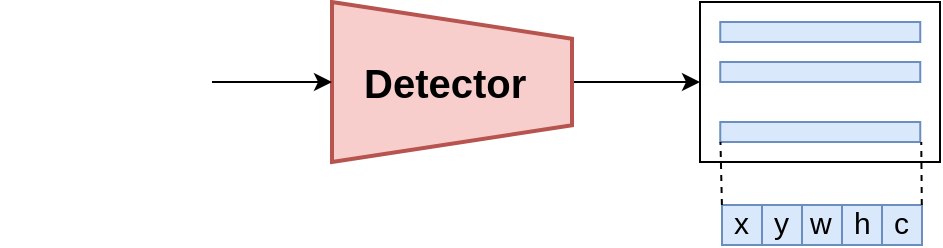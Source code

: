 <mxfile pages="1" version="11.2.9" type="device"><diagram id="EP0LmOqGoFLfAbNpIwJD" name="Page-1"><mxGraphModel dx="1355" dy="774" grid="1" gridSize="10" guides="1" tooltips="1" connect="1" arrows="1" fold="1" page="1" pageScale="1" pageWidth="827" pageHeight="1169" math="0" shadow="0"><root><mxCell id="0"/><mxCell id="1" parent="0"/><mxCell id="fs6s_gI9g1QdYTXke8Pr-12" value="" style="rounded=0;whiteSpace=wrap;html=1;" parent="1" vertex="1"><mxGeometry x="490" y="300" width="120" height="80" as="geometry"/></mxCell><mxCell id="fs6s_gI9g1QdYTXke8Pr-1" value="" style="shape=image;verticalLabelPosition=bottom;labelBackgroundColor=#ffffff;verticalAlign=top;aspect=fixed;imageAspect=0;image=https://ichef.bbci.co.uk/news/912/cpsprodpb/1272C/production/_104146557_newemoji.jpg;" parent="1" vertex="1"><mxGeometry x="140" y="310" width="106" height="60" as="geometry"/></mxCell><mxCell id="fs6s_gI9g1QdYTXke8Pr-13" style="edgeStyle=segmentEdgeStyle;orthogonalLoop=1;jettySize=auto;html=1;exitX=0.5;exitY=1;exitDx=0;exitDy=0;entryX=0;entryY=0.5;entryDx=0;entryDy=0;" parent="1" source="fs6s_gI9g1QdYTXke8Pr-2" target="fs6s_gI9g1QdYTXke8Pr-12" edge="1"><mxGeometry relative="1" as="geometry"/></mxCell><mxCell id="fs6s_gI9g1QdYTXke8Pr-2" value="" style="verticalLabelPosition=bottom;verticalAlign=top;html=1;strokeWidth=2;shape=trapezoid;perimeter=trapezoidPerimeter;whiteSpace=wrap;size=0.23;arcSize=10;flipV=1;rotation=-90;fillColor=#f8cecc;strokeColor=#b85450;" parent="1" vertex="1"><mxGeometry x="326" y="280" width="80" height="120" as="geometry"/></mxCell><mxCell id="fs6s_gI9g1QdYTXke8Pr-3" value="&lt;b&gt;&lt;font style=&quot;font-size: 20px&quot;&gt;Detector&lt;/font&gt;&lt;/b&gt;" style="text;html=1;resizable=0;points=[];autosize=1;align=left;verticalAlign=top;spacingTop=-4;" parent="1" vertex="1"><mxGeometry x="320" y="326" width="100" height="20" as="geometry"/></mxCell><mxCell id="fs6s_gI9g1QdYTXke8Pr-5" style="edgeStyle=segmentEdgeStyle;orthogonalLoop=1;jettySize=auto;html=1;exitX=1;exitY=0.5;exitDx=0;exitDy=0;entryX=0.5;entryY=0;entryDx=0;entryDy=0;" parent="1" source="fs6s_gI9g1QdYTXke8Pr-1" target="fs6s_gI9g1QdYTXke8Pr-2" edge="1"><mxGeometry relative="1" as="geometry"><mxPoint x="473" y="419" as="sourcePoint"/><mxPoint x="536" y="419" as="targetPoint"/></mxGeometry></mxCell><mxCell id="fs6s_gI9g1QdYTXke8Pr-6" value="" style="rounded=0;whiteSpace=wrap;html=1;fillColor=#dae8fc;strokeColor=#6c8ebf;" parent="1" vertex="1"><mxGeometry x="500.129" y="310" width="100" height="10" as="geometry"/></mxCell><mxCell id="fs6s_gI9g1QdYTXke8Pr-9" value="" style="rounded=0;whiteSpace=wrap;html=1;fillColor=#dae8fc;strokeColor=#6c8ebf;" parent="1" vertex="1"><mxGeometry x="500.129" y="330" width="100" height="10" as="geometry"/></mxCell><mxCell id="fs6s_gI9g1QdYTXke8Pr-10" value="" style="rounded=0;whiteSpace=wrap;html=1;fillColor=#dae8fc;strokeColor=#6c8ebf;" parent="1" vertex="1"><mxGeometry x="500.129" y="360" width="100" height="10" as="geometry"/></mxCell><mxCell id="fs6s_gI9g1QdYTXke8Pr-19" value="" style="rounded=0;whiteSpace=wrap;html=1;fillColor=#dae8fc;strokeColor=#6c8ebf;" parent="1" vertex="1"><mxGeometry x="561" y="401.5" width="20" height="20" as="geometry"/></mxCell><mxCell id="fs6s_gI9g1QdYTXke8Pr-21" value="" style="rounded=0;whiteSpace=wrap;html=1;fillColor=#dae8fc;strokeColor=#6c8ebf;" parent="1" vertex="1"><mxGeometry x="581" y="401.5" width="20" height="20" as="geometry"/></mxCell><mxCell id="fs6s_gI9g1QdYTXke8Pr-22" value="&lt;font style=&quot;font-size: 15px&quot;&gt;c&lt;/font&gt;" style="text;html=1;resizable=0;points=[];autosize=1;align=left;verticalAlign=top;spacingTop=-4;" parent="1" vertex="1"><mxGeometry x="585" y="399" width="20" height="20" as="geometry"/></mxCell><mxCell id="fs6s_gI9g1QdYTXke8Pr-25" value="" style="rounded=0;whiteSpace=wrap;html=1;fillColor=#dae8fc;strokeColor=#6c8ebf;" parent="1" vertex="1"><mxGeometry x="501" y="401.5" width="20" height="20" as="geometry"/></mxCell><mxCell id="fs6s_gI9g1QdYTXke8Pr-26" value="" style="rounded=0;whiteSpace=wrap;html=1;fillColor=#dae8fc;strokeColor=#6c8ebf;" parent="1" vertex="1"><mxGeometry x="521" y="401.5" width="20" height="20" as="geometry"/></mxCell><mxCell id="fs6s_gI9g1QdYTXke8Pr-27" value="" style="rounded=0;whiteSpace=wrap;html=1;fillColor=#dae8fc;strokeColor=#6c8ebf;" parent="1" vertex="1"><mxGeometry x="541" y="401.5" width="20" height="20" as="geometry"/></mxCell><mxCell id="fs6s_gI9g1QdYTXke8Pr-29" value="&lt;font style=&quot;font-size: 15px&quot;&gt;x&lt;/font&gt;" style="text;html=1;resizable=0;points=[];autosize=1;align=left;verticalAlign=top;spacingTop=-4;" parent="1" vertex="1"><mxGeometry x="505" y="399" width="20" height="20" as="geometry"/></mxCell><mxCell id="fs6s_gI9g1QdYTXke8Pr-30" value="&lt;font style=&quot;font-size: 15px&quot;&gt;y&lt;/font&gt;" style="text;html=1;resizable=0;points=[];autosize=1;align=left;verticalAlign=top;spacingTop=-4;" parent="1" vertex="1"><mxGeometry x="525" y="399" width="20" height="20" as="geometry"/></mxCell><mxCell id="fs6s_gI9g1QdYTXke8Pr-31" value="&lt;font style=&quot;font-size: 15px&quot;&gt;w&lt;/font&gt;" style="text;html=1;resizable=0;points=[];autosize=1;align=left;verticalAlign=top;spacingTop=-4;" parent="1" vertex="1"><mxGeometry x="543" y="399" width="30" height="20" as="geometry"/></mxCell><mxCell id="fs6s_gI9g1QdYTXke8Pr-32" value="&lt;font style=&quot;font-size: 15px&quot;&gt;h&lt;/font&gt;" style="text;html=1;resizable=0;points=[];autosize=1;align=left;verticalAlign=top;spacingTop=-4;" parent="1" vertex="1"><mxGeometry x="565" y="399" width="20" height="20" as="geometry"/></mxCell><mxCell id="fs6s_gI9g1QdYTXke8Pr-34" value="" style="endArrow=none;dashed=1;html=1;entryX=0.001;entryY=0.994;entryDx=0;entryDy=0;entryPerimeter=0;exitX=-0.002;exitY=-0.001;exitDx=0;exitDy=0;exitPerimeter=0;" parent="1" source="fs6s_gI9g1QdYTXke8Pr-25" target="fs6s_gI9g1QdYTXke8Pr-10" edge="1"><mxGeometry width="50" height="50" relative="1" as="geometry"><mxPoint x="480" y="400" as="sourcePoint"/><mxPoint x="480" y="380" as="targetPoint"/></mxGeometry></mxCell><mxCell id="fs6s_gI9g1QdYTXke8Pr-35" value="" style="endArrow=none;dashed=1;html=1;entryX=1.005;entryY=1;entryDx=0;entryDy=0;entryPerimeter=0;exitX=0.995;exitY=-0.001;exitDx=0;exitDy=0;exitPerimeter=0;" parent="1" source="fs6s_gI9g1QdYTXke8Pr-21" target="fs6s_gI9g1QdYTXke8Pr-10" edge="1"><mxGeometry width="50" height="50" relative="1" as="geometry"><mxPoint x="499.96" y="411.48" as="sourcePoint"/><mxPoint x="510.229" y="379.94" as="targetPoint"/></mxGeometry></mxCell></root></mxGraphModel></diagram></mxfile>